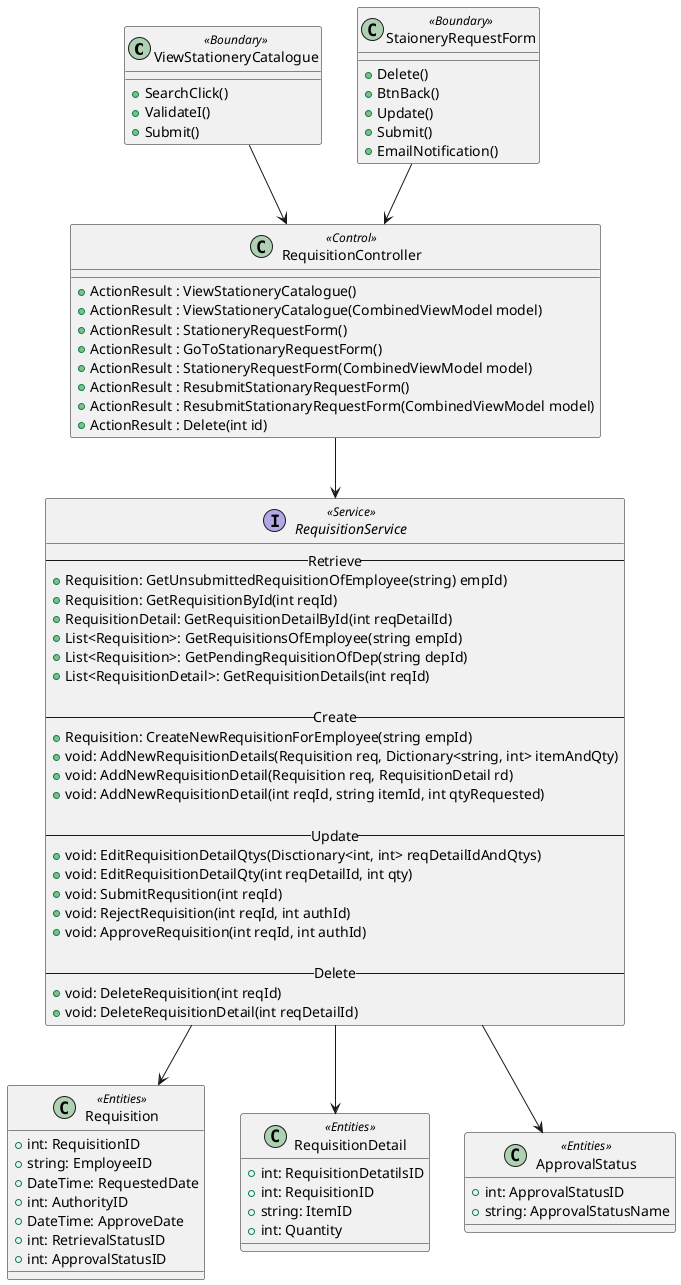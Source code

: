 @startuml

Class ViewStationeryCatalogue <<Boundary>> {   
    +SearchClick()
    +ValidateI()
    +Submit()
}

Class StaioneryRequestForm <<Boundary>>{
 +Delete()
 +BtnBack()
 +Update()
 +Submit()
 +EmailNotification()
}

Class RequisitionController <<Control>> {
    
    +ActionResult : ViewStationeryCatalogue()
    +ActionResult : ViewStationeryCatalogue(CombinedViewModel model)
    +ActionResult : StationeryRequestForm()
    +ActionResult : GoToStationaryRequestForm()
    +ActionResult : StationeryRequestForm(CombinedViewModel model)
    +ActionResult : ResubmitStationaryRequestForm()
    +ActionResult : ResubmitStationaryRequestForm(CombinedViewModel model)
    +ActionResult : Delete(int id)
}

Interface RequisitionService <<Service>> {
    --Retrieve--
    +Requisition: GetUnsubmittedRequisitionOfEmployee(string) empId)  
    +Requisition: GetRequisitionById(int reqId)
    +RequisitionDetail: GetRequisitionDetailById(int reqDetailId)
    +List<Requisition>: GetRequisitionsOfEmployee(string empId)
    +List<Requisition>: GetPendingRequisitionOfDep(string depId)
    +List<RequisitionDetail>: GetRequisitionDetails(int reqId)
    
    --Create--
    +Requisition: CreateNewRequisitionForEmployee(string empId)
    +void: AddNewRequisitionDetails(Requisition req, Dictionary<string, int> itemAndQty)
    +void: AddNewRequisitionDetail(Requisition req, RequisitionDetail rd)
    +void: AddNewRequisitionDetail(int reqId, string itemId, int qtyRequested)

    --Update--
    +void: EditRequisitionDetailQtys(Disctionary<int, int> reqDetailIdAndQtys)
    +void: EditRequisitionDetailQty(int reqDetailId, int qty)
    +void: SubmitRequsition(int reqId)
    +void: RejectRequisition(int reqId, int authId)
    +void: ApproveRequisition(int reqId, int authId)

    --Delete--
    +void: DeleteRequisition(int reqId)
    +void: DeleteRequisitionDetail(int reqDetailId)
}


Class Requisition <<Entities>> {
+int: RequisitionID
+string: EmployeeID
+DateTime: RequestedDate
+int: AuthorityID
+DateTime: ApproveDate
+int: RetrievalStatusID
+int: ApprovalStatusID
}

Class RequisitionDetail <<Entities>> {
+int: RequisitionDetatilsID
+int: RequisitionID
+string: ItemID
+int: Quantity
}

Class ApprovalStatus <<Entities>> {
+int: ApprovalStatusID
+string: ApprovalStatusName

}

StaioneryRequestForm --> RequisitionController
ViewStationeryCatalogue --> RequisitionController
RequisitionController --> RequisitionService
RequisitionService --> RequisitionDetail
RequisitionService --> Requisition
RequisitionService --> ApprovalStatus
@enduml